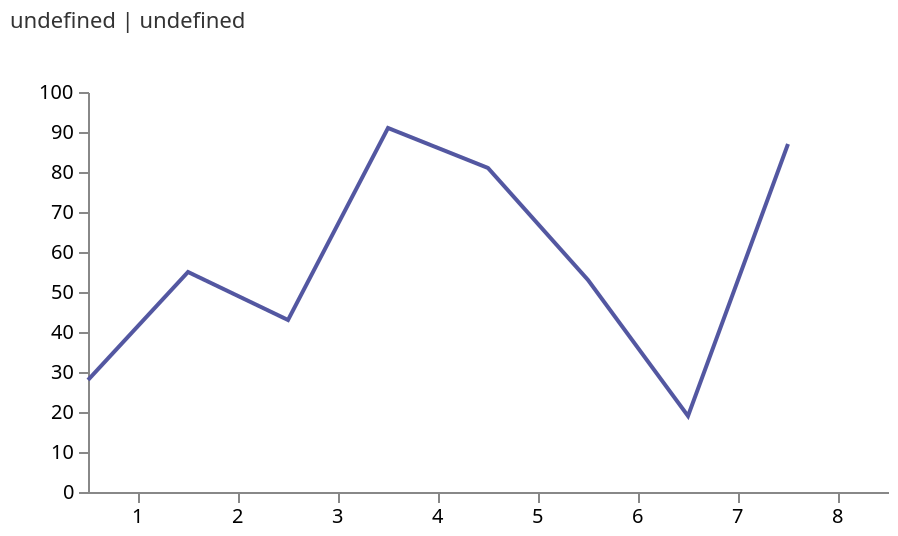 {
    "$schema": "https://vega.github.io/schema/vega/v3.0.json",
    "width": 400,
    "height": 200,
    "padding": 5,
    "data": [
        {
            "name": "points",
            "values": [
                {
                    "category": 1,
                    "amount": 28
                },
                {
                    "category": 2,
                    "amount": 55
                },
                {
                    "category": 3,
                    "amount": 43
                },
                {
                    "category": 4,
                    "amount": 91
                },
                {
                    "category": 5,
                    "amount": 81
                },
                {
                    "category": 6,
                    "amount": 53
                },
                {
                    "category": 7,
                    "amount": 19
                },
                {
                    "category": 8,
                    "amount": 87
                }
            ]
        },
        {
            "name": "highlightedPoint"
        }
    ],
    "scales": [
        {
            "name": "xscale",
            "type": "band",
            "domain": {
                "data": "points",
                "field": "category"
            },
            "range": "width"
        },
        {
            "name": "yscale",
            "domain": {
                "data": "points",
                "field": "amount"
            },
            "nice": true,
            "range": "height"
        }
    ],
    "axes": [
        {
            "orient": "bottom",
            "scale": "xscale"
        },
        {
            "orient": "left",
            "scale": "yscale"
        }
    ],
    "signals": [
        {
            "name": "tooltip",
            "value": {}
        }
    ],
    "marks": [
        {
            "type": "line",
            "from": {
                "data": "points"
            },
            "encode": {
                "enter": {
                    "x": {
                        "scale": "xscale",
                        "field": "category"
                    },
                    "y": {
                        "scale": "yscale",
                        "field": "amount"
                    },
                    "stroke": {
                        "value": "#5357a1"
                    },
                    "strokeWidth": {
                        "value": 2
                    }
                }
            },
            "transform": [
                {
                    "type": "voronoi",
                    "x": "x",
                    "y": "y"
                }
            ]
        },
        {
            "type": "symbol",
            "from": {
                "data": "highlightedPoint"
            },
            "interactive": false,
            "encode": {
                "enter": {
                    "x": {
                        "scale": "xscale",
                        "field": "category"
                    },
                    "y": {
                        "scale": "yscale",
                        "field": "amount"
                    },
                    "fill": {
                        "value": "#fa7f9f"
                    },
                    "stroke": {
                        "value": "#891836"
                    },
                    "strokeWidth": {
                        "value": 1
                    },
                    "size": {
                        "value": 64
                    }
                }
            }
        },
        {
            "name": "test",
            "type": "text",
            "encode": {
                "enter": {
                    "x": {
                        "offset": 20
                    },
                    "y": {
                        "offset": -30
                    },
                    "align": {
                        "value": "center"
                    },
                    "baseline": {
                        "value": "bottom"
                    },
                    "fill": {
                        "value": "#333"
                    },
                    "text": {
                        "value": "aap"
                    }
                },
                "update": {
                    "text": {
                        "signal": "tooltip.category + ' | ' + tooltip.amount"
                    }
                }
            }
        }
    ]
}
